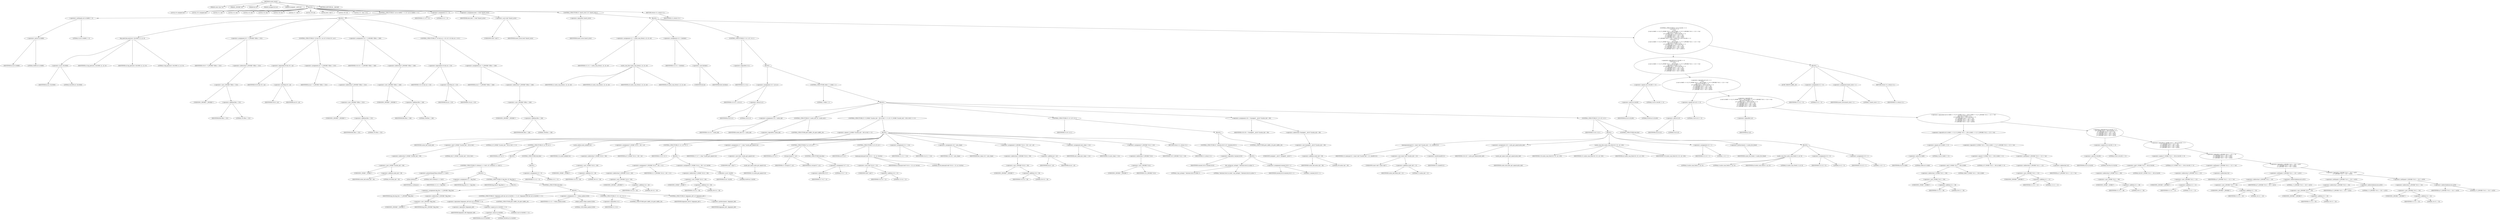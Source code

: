 digraph cache_insert {  
"1000113" [label = "(METHOD,cache_insert)" ]
"1000114" [label = "(PARAM,const char *a1)" ]
"1000115" [label = "(PARAM,_DWORD *a2)" ]
"1000116" [label = "(PARAM,int a3)" ]
"1000117" [label = "(PARAM,unsigned int a4)" ]
"1000118" [label = "(PARAM,unsigned __int16 a5)" ]
"1000119" [label = "(BLOCK,,)" ]
"1000120" [label = "(LOCAL,v9: unsigned int)" ]
"1000121" [label = "(LOCAL,v10: unsigned int)" ]
"1000122" [label = "(LOCAL,v11: int)" ]
"1000123" [label = "(LOCAL,v12: int)" ]
"1000124" [label = "(LOCAL,v13: int)" ]
"1000125" [label = "(LOCAL,v14: int)" ]
"1000126" [label = "(LOCAL,v16: int)" ]
"1000127" [label = "(LOCAL,v17: char *)" ]
"1000128" [label = "(LOCAL,v18: int)" ]
"1000129" [label = "(LOCAL,dest: void *)" ]
"1000130" [label = "(LOCAL,v20: int)" ]
"1000131" [label = "(LOCAL,v21: char [ 16 ])" ]
"1000132" [label = "(CONTROL_STRUCTURE,if ( (a5 & 0x980) != 0 ),if ( (a5 & 0x980) != 0 ))" ]
"1000133" [label = "(<operator>.notEquals,(a5 & 0x980) != 0)" ]
"1000134" [label = "(<operator>.and,a5 & 0x980)" ]
"1000135" [label = "(IDENTIFIER,a5,a5 & 0x980)" ]
"1000136" [label = "(LITERAL,0x980,a5 & 0x980)" ]
"1000137" [label = "(LITERAL,0,(a5 & 0x980) != 0)" ]
"1000138" [label = "(BLOCK,,)" ]
"1000139" [label = "(log_query,log_query(a5 | 0x10000, a1, a2, 0))" ]
"1000140" [label = "(<operator>.or,a5 | 0x10000)" ]
"1000141" [label = "(IDENTIFIER,a5,a5 | 0x10000)" ]
"1000142" [label = "(LITERAL,0x10000,a5 | 0x10000)" ]
"1000143" [label = "(IDENTIFIER,a1,log_query(a5 | 0x10000, a1, a2, 0))" ]
"1000144" [label = "(IDENTIFIER,a2,log_query(a5 | 0x10000, a1, a2, 0))" ]
"1000145" [label = "(LITERAL,0,log_query(a5 | 0x10000, a1, a2, 0))" ]
"1000146" [label = "(<operator>.assignment,v9 = *(_DWORD *)(fbss + 252))" ]
"1000147" [label = "(IDENTIFIER,v9,v9 = *(_DWORD *)(fbss + 252))" ]
"1000148" [label = "(<operator>.indirection,*(_DWORD *)(fbss + 252))" ]
"1000149" [label = "(<operator>.cast,(_DWORD *)(fbss + 252))" ]
"1000150" [label = "(UNKNOWN,_DWORD *,_DWORD *)" ]
"1000151" [label = "(<operator>.addition,fbss + 252)" ]
"1000152" [label = "(IDENTIFIER,fbss,fbss + 252)" ]
"1000153" [label = "(LITERAL,252,fbss + 252)" ]
"1000154" [label = "(CONTROL_STRUCTURE,if ( v9 && v9 < a4 ),if ( v9 && v9 < a4 ))" ]
"1000155" [label = "(<operator>.logicalAnd,v9 && v9 < a4)" ]
"1000156" [label = "(IDENTIFIER,v9,v9 && v9 < a4)" ]
"1000157" [label = "(<operator>.lessThan,v9 < a4)" ]
"1000158" [label = "(IDENTIFIER,v9,v9 < a4)" ]
"1000159" [label = "(IDENTIFIER,a4,v9 < a4)" ]
"1000160" [label = "(<operator>.assignment,a4 = *(_DWORD *)(fbss + 252))" ]
"1000161" [label = "(IDENTIFIER,a4,a4 = *(_DWORD *)(fbss + 252))" ]
"1000162" [label = "(<operator>.indirection,*(_DWORD *)(fbss + 252))" ]
"1000163" [label = "(<operator>.cast,(_DWORD *)(fbss + 252))" ]
"1000164" [label = "(UNKNOWN,_DWORD *,_DWORD *)" ]
"1000165" [label = "(<operator>.addition,fbss + 252)" ]
"1000166" [label = "(IDENTIFIER,fbss,fbss + 252)" ]
"1000167" [label = "(LITERAL,252,fbss + 252)" ]
"1000168" [label = "(<operator>.assignment,v10 = *(_DWORD *)(fbss + 248))" ]
"1000169" [label = "(IDENTIFIER,v10,v10 = *(_DWORD *)(fbss + 248))" ]
"1000170" [label = "(<operator>.indirection,*(_DWORD *)(fbss + 248))" ]
"1000171" [label = "(<operator>.cast,(_DWORD *)(fbss + 248))" ]
"1000172" [label = "(UNKNOWN,_DWORD *,_DWORD *)" ]
"1000173" [label = "(<operator>.addition,fbss + 248)" ]
"1000174" [label = "(IDENTIFIER,fbss,fbss + 248)" ]
"1000175" [label = "(LITERAL,248,fbss + 248)" ]
"1000176" [label = "(CONTROL_STRUCTURE,if ( v10 && a4 < v10 ),if ( v10 && a4 < v10 ))" ]
"1000177" [label = "(<operator>.logicalAnd,v10 && a4 < v10)" ]
"1000178" [label = "(IDENTIFIER,v10,v10 && a4 < v10)" ]
"1000179" [label = "(<operator>.lessThan,a4 < v10)" ]
"1000180" [label = "(IDENTIFIER,a4,a4 < v10)" ]
"1000181" [label = "(IDENTIFIER,v10,a4 < v10)" ]
"1000182" [label = "(<operator>.assignment,a4 = *(_DWORD *)(fbss + 248))" ]
"1000183" [label = "(IDENTIFIER,a4,a4 = *(_DWORD *)(fbss + 248))" ]
"1000184" [label = "(<operator>.indirection,*(_DWORD *)(fbss + 248))" ]
"1000185" [label = "(<operator>.cast,(_DWORD *)(fbss + 248))" ]
"1000186" [label = "(UNKNOWN,_DWORD *,_DWORD *)" ]
"1000187" [label = "(<operator>.addition,fbss + 248)" ]
"1000188" [label = "(IDENTIFIER,fbss,fbss + 248)" ]
"1000189" [label = "(LITERAL,248,fbss + 248)" ]
"1000190" [label = "(<operator>.assignment,v11 = 0)" ]
"1000191" [label = "(IDENTIFIER,v11,v11 = 0)" ]
"1000192" [label = "(LITERAL,0,v11 = 0)" ]
"1000193" [label = "(<operator>.assignment,dest = (void *)insert_error)" ]
"1000194" [label = "(IDENTIFIER,dest,dest = (void *)insert_error)" ]
"1000195" [label = "(<operator>.cast,(void *)insert_error)" ]
"1000196" [label = "(UNKNOWN,void *,void *)" ]
"1000197" [label = "(IDENTIFIER,insert_error,(void *)insert_error)" ]
"1000198" [label = "(CONTROL_STRUCTURE,if ( !insert_error ),if ( !insert_error ))" ]
"1000199" [label = "(<operator>.logicalNot,!insert_error)" ]
"1000200" [label = "(IDENTIFIER,insert_error,!insert_error)" ]
"1000201" [label = "(BLOCK,,)" ]
"1000202" [label = "(<operator>.assignment,v11 = cache_scan_free(a1, a2, a3, a5))" ]
"1000203" [label = "(IDENTIFIER,v11,v11 = cache_scan_free(a1, a2, a3, a5))" ]
"1000204" [label = "(cache_scan_free,cache_scan_free(a1, a2, a3, a5))" ]
"1000205" [label = "(IDENTIFIER,a1,cache_scan_free(a1, a2, a3, a5))" ]
"1000206" [label = "(IDENTIFIER,a2,cache_scan_free(a1, a2, a3, a5))" ]
"1000207" [label = "(IDENTIFIER,a3,cache_scan_free(a1, a2, a3, a5))" ]
"1000208" [label = "(IDENTIFIER,a5,cache_scan_free(a1, a2, a3, a5))" ]
"1000209" [label = "(<operator>.assignment,v12 = (int)dest)" ]
"1000210" [label = "(IDENTIFIER,v12,v12 = (int)dest)" ]
"1000211" [label = "(<operator>.cast,(int)dest)" ]
"1000212" [label = "(UNKNOWN,int,int)" ]
"1000213" [label = "(IDENTIFIER,dest,(int)dest)" ]
"1000214" [label = "(CONTROL_STRUCTURE,if ( !v11 ),if ( !v11 ))" ]
"1000215" [label = "(<operator>.logicalNot,!v11)" ]
"1000216" [label = "(IDENTIFIER,v11,!v11)" ]
"1000217" [label = "(BLOCK,,)" ]
"1000218" [label = "(<operator>.assignment,v13 = a5 & 4)" ]
"1000219" [label = "(IDENTIFIER,v13,v13 = a5 & 4)" ]
"1000220" [label = "(<operator>.and,a5 & 4)" ]
"1000221" [label = "(IDENTIFIER,a5,a5 & 4)" ]
"1000222" [label = "(LITERAL,4,a5 & 4)" ]
"1000223" [label = "(CONTROL_STRUCTURE,while ( 1 ),while ( 1 ))" ]
"1000224" [label = "(LITERAL,1,while ( 1 ))" ]
"1000225" [label = "(BLOCK,,)" ]
"1000226" [label = "(<operator>.assignment,v14 = cache_tail)" ]
"1000227" [label = "(IDENTIFIER,v14,v14 = cache_tail)" ]
"1000228" [label = "(IDENTIFIER,cache_tail,v14 = cache_tail)" ]
"1000229" [label = "(CONTROL_STRUCTURE,if ( !cache_tail ),if ( !cache_tail ))" ]
"1000230" [label = "(<operator>.logicalNot,!cache_tail)" ]
"1000231" [label = "(IDENTIFIER,cache_tail,!cache_tail)" ]
"1000232" [label = "(CONTROL_STRUCTURE,goto LABEL_28;,goto LABEL_28;)" ]
"1000233" [label = "(CONTROL_STRUCTURE,if ( (*(_WORD *)(cache_tail + 36) & 0xC) == 0 ),if ( (*(_WORD *)(cache_tail + 36) & 0xC) == 0 ))" ]
"1000234" [label = "(<operator>.equals,(*(_WORD *)(cache_tail + 36) & 0xC) == 0)" ]
"1000235" [label = "(<operator>.and,*(_WORD *)(cache_tail + 36) & 0xC)" ]
"1000236" [label = "(<operator>.indirection,*(_WORD *)(cache_tail + 36))" ]
"1000237" [label = "(<operator>.cast,(_WORD *)(cache_tail + 36))" ]
"1000238" [label = "(UNKNOWN,_WORD *,_WORD *)" ]
"1000239" [label = "(<operator>.addition,cache_tail + 36)" ]
"1000240" [label = "(IDENTIFIER,cache_tail,cache_tail + 36)" ]
"1000241" [label = "(LITERAL,36,cache_tail + 36)" ]
"1000242" [label = "(LITERAL,0xC,*(_WORD *)(cache_tail + 36) & 0xC)" ]
"1000243" [label = "(LITERAL,0,(*(_WORD *)(cache_tail + 36) & 0xC) == 0)" ]
"1000244" [label = "(BLOCK,,)" ]
"1000245" [label = "(CONTROL_STRUCTURE,if ( a1 ),if ( a1 ))" ]
"1000246" [label = "(IDENTIFIER,a1,if ( a1 ))" ]
"1000247" [label = "(BLOCK,,)" ]
"1000248" [label = "(CONTROL_STRUCTURE,if ( strlen(a1) >= 0x32 ),if ( strlen(a1) >= 0x32 ))" ]
"1000249" [label = "(<operator>.greaterEqualsThan,strlen(a1) >= 0x32)" ]
"1000250" [label = "(strlen,strlen(a1))" ]
"1000251" [label = "(IDENTIFIER,a1,strlen(a1))" ]
"1000252" [label = "(LITERAL,0x32,strlen(a1) >= 0x32)" ]
"1000253" [label = "(BLOCK,,)" ]
"1000254" [label = "(<operator>.assignment,v11 = big_free)" ]
"1000255" [label = "(IDENTIFIER,v11,v11 = big_free)" ]
"1000256" [label = "(IDENTIFIER,big_free,v11 = big_free)" ]
"1000257" [label = "(CONTROL_STRUCTURE,if ( big_free ),if ( big_free ))" ]
"1000258" [label = "(IDENTIFIER,big_free,if ( big_free ))" ]
"1000259" [label = "(BLOCK,,)" ]
"1000260" [label = "(<operator>.assignment,big_free = *(_DWORD *)big_free)" ]
"1000261" [label = "(IDENTIFIER,big_free,big_free = *(_DWORD *)big_free)" ]
"1000262" [label = "(<operator>.indirection,*(_DWORD *)big_free)" ]
"1000263" [label = "(<operator>.cast,(_DWORD *)big_free)" ]
"1000264" [label = "(UNKNOWN,_DWORD *,_DWORD *)" ]
"1000265" [label = "(IDENTIFIER,big_free,(_DWORD *)big_free)" ]
"1000266" [label = "(CONTROL_STRUCTURE,else,else)" ]
"1000267" [label = "(BLOCK,,)" ]
"1000268" [label = "(CONTROL_STRUCTURE,if ( !bignames_left && (a5 & 0x5000) == 0 ),if ( !bignames_left && (a5 & 0x5000) == 0 ))" ]
"1000269" [label = "(<operator>.logicalAnd,!bignames_left && (a5 & 0x5000) == 0)" ]
"1000270" [label = "(<operator>.logicalNot,!bignames_left)" ]
"1000271" [label = "(IDENTIFIER,bignames_left,!bignames_left)" ]
"1000272" [label = "(<operator>.equals,(a5 & 0x5000) == 0)" ]
"1000273" [label = "(<operator>.and,a5 & 0x5000)" ]
"1000274" [label = "(IDENTIFIER,a5,a5 & 0x5000)" ]
"1000275" [label = "(LITERAL,0x5000,a5 & 0x5000)" ]
"1000276" [label = "(LITERAL,0,(a5 & 0x5000) == 0)" ]
"1000277" [label = "(CONTROL_STRUCTURE,goto LABEL_28;,goto LABEL_28;)" ]
"1000278" [label = "(<operator>.assignment,v11 = whine_malloc(1028))" ]
"1000279" [label = "(IDENTIFIER,v11,v11 = whine_malloc(1028))" ]
"1000280" [label = "(whine_malloc,whine_malloc(1028))" ]
"1000281" [label = "(LITERAL,1028,whine_malloc(1028))" ]
"1000282" [label = "(CONTROL_STRUCTURE,if ( !v11 ),if ( !v11 ))" ]
"1000283" [label = "(<operator>.logicalNot,!v11)" ]
"1000284" [label = "(IDENTIFIER,v11,!v11)" ]
"1000285" [label = "(CONTROL_STRUCTURE,goto LABEL_28;,goto LABEL_28;)" ]
"1000286" [label = "(CONTROL_STRUCTURE,if ( bignames_left ),if ( bignames_left ))" ]
"1000287" [label = "(IDENTIFIER,bignames_left,if ( bignames_left ))" ]
"1000288" [label = "(<operator>.preDecrement,--bignames_left)" ]
"1000289" [label = "(IDENTIFIER,bignames_left,--bignames_left)" ]
"1000290" [label = "(CONTROL_STRUCTURE,else,else)" ]
"1000291" [label = "(BLOCK,,)" ]
"1000292" [label = "(<operator>.assignment,v11 = 0)" ]
"1000293" [label = "(IDENTIFIER,v11,v11 = 0)" ]
"1000294" [label = "(LITERAL,0,v11 = 0)" ]
"1000295" [label = "(cache_unlink,cache_unlink(v14))" ]
"1000296" [label = "(IDENTIFIER,v14,cache_unlink(v14))" ]
"1000297" [label = "(<operator>.assignment,*(_WORD *)(v14 + 36) = a5)" ]
"1000298" [label = "(<operator>.indirection,*(_WORD *)(v14 + 36))" ]
"1000299" [label = "(<operator>.cast,(_WORD *)(v14 + 36))" ]
"1000300" [label = "(UNKNOWN,_WORD *,_WORD *)" ]
"1000301" [label = "(<operator>.addition,v14 + 36)" ]
"1000302" [label = "(IDENTIFIER,v14,v14 + 36)" ]
"1000303" [label = "(LITERAL,36,v14 + 36)" ]
"1000304" [label = "(IDENTIFIER,a5,*(_WORD *)(v14 + 36) = a5)" ]
"1000305" [label = "(CONTROL_STRUCTURE,if ( v11 ),if ( v11 ))" ]
"1000306" [label = "(IDENTIFIER,v11,if ( v11 ))" ]
"1000307" [label = "(BLOCK,,)" ]
"1000308" [label = "(<operator>.assignment,*(_DWORD *)(v14 + 40) = v11)" ]
"1000309" [label = "(<operator>.indirection,*(_DWORD *)(v14 + 40))" ]
"1000310" [label = "(<operator>.cast,(_DWORD *)(v14 + 40))" ]
"1000311" [label = "(UNKNOWN,_DWORD *,_DWORD *)" ]
"1000312" [label = "(<operator>.addition,v14 + 40)" ]
"1000313" [label = "(IDENTIFIER,v14,v14 + 40)" ]
"1000314" [label = "(LITERAL,40,v14 + 40)" ]
"1000315" [label = "(IDENTIFIER,v11,*(_DWORD *)(v14 + 40) = v11)" ]
"1000316" [label = "(<operator>.assignment,*(_WORD *)(v14 + 36) = a5 | 0x200)" ]
"1000317" [label = "(<operator>.indirection,*(_WORD *)(v14 + 36))" ]
"1000318" [label = "(<operator>.cast,(_WORD *)(v14 + 36))" ]
"1000319" [label = "(UNKNOWN,_WORD *,_WORD *)" ]
"1000320" [label = "(<operator>.addition,v14 + 36)" ]
"1000321" [label = "(IDENTIFIER,v14,v14 + 36)" ]
"1000322" [label = "(LITERAL,36,v14 + 36)" ]
"1000323" [label = "(<operator>.or,a5 | 0x200)" ]
"1000324" [label = "(IDENTIFIER,a5,a5 | 0x200)" ]
"1000325" [label = "(LITERAL,0x200,a5 | 0x200)" ]
"1000326" [label = "(<operator>.assignment,v17 = (char *)cache_get_name(v14))" ]
"1000327" [label = "(IDENTIFIER,v17,v17 = (char *)cache_get_name(v14))" ]
"1000328" [label = "(<operator>.cast,(char *)cache_get_name(v14))" ]
"1000329" [label = "(UNKNOWN,char *,char *)" ]
"1000330" [label = "(cache_get_name,cache_get_name(v14))" ]
"1000331" [label = "(IDENTIFIER,v14,cache_get_name(v14))" ]
"1000332" [label = "(CONTROL_STRUCTURE,if ( a1 ),if ( a1 ))" ]
"1000333" [label = "(IDENTIFIER,a1,if ( a1 ))" ]
"1000334" [label = "(strcpy,strcpy(v17, a1))" ]
"1000335" [label = "(IDENTIFIER,v17,strcpy(v17, a1))" ]
"1000336" [label = "(IDENTIFIER,a1,strcpy(v17, a1))" ]
"1000337" [label = "(CONTROL_STRUCTURE,else,else)" ]
"1000338" [label = "(<operator>.assignment,*v17 = 0)" ]
"1000339" [label = "(<operator>.indirection,*v17)" ]
"1000340" [label = "(IDENTIFIER,v17,*v17 = 0)" ]
"1000341" [label = "(LITERAL,0,*v17 = 0)" ]
"1000342" [label = "(CONTROL_STRUCTURE,if ( a2 ),if ( a2 ))" ]
"1000343" [label = "(IDENTIFIER,a2,if ( a2 ))" ]
"1000344" [label = "(memcpy,memcpy((void *)(v14 + 12), a2, 0x10u))" ]
"1000345" [label = "(<operator>.cast,(void *)(v14 + 12))" ]
"1000346" [label = "(UNKNOWN,void *,void *)" ]
"1000347" [label = "(<operator>.addition,v14 + 12)" ]
"1000348" [label = "(IDENTIFIER,v14,v14 + 12)" ]
"1000349" [label = "(LITERAL,12,v14 + 12)" ]
"1000350" [label = "(IDENTIFIER,a2,memcpy((void *)(v14 + 12), a2, 0x10u))" ]
"1000351" [label = "(LITERAL,0x10u,memcpy((void *)(v14 + 12), a2, 0x10u))" ]
"1000352" [label = "(<operator>.assignment,v11 = v14)" ]
"1000353" [label = "(IDENTIFIER,v11,v11 = v14)" ]
"1000354" [label = "(IDENTIFIER,v14,v11 = v14)" ]
"1000355" [label = "(<operator>.assignment,v18 = new_chain)" ]
"1000356" [label = "(IDENTIFIER,v18,v18 = new_chain)" ]
"1000357" [label = "(IDENTIFIER,new_chain,v18 = new_chain)" ]
"1000358" [label = "(<operator>.assignment,*(_DWORD *)(v14 + 28) = a4 + a3)" ]
"1000359" [label = "(<operator>.indirection,*(_DWORD *)(v14 + 28))" ]
"1000360" [label = "(<operator>.cast,(_DWORD *)(v14 + 28))" ]
"1000361" [label = "(UNKNOWN,_DWORD *,_DWORD *)" ]
"1000362" [label = "(<operator>.addition,v14 + 28)" ]
"1000363" [label = "(IDENTIFIER,v14,v14 + 28)" ]
"1000364" [label = "(LITERAL,28,v14 + 28)" ]
"1000365" [label = "(<operator>.addition,a4 + a3)" ]
"1000366" [label = "(IDENTIFIER,a4,a4 + a3)" ]
"1000367" [label = "(IDENTIFIER,a3,a4 + a3)" ]
"1000368" [label = "(<operator>.assignment,new_chain = v14)" ]
"1000369" [label = "(IDENTIFIER,new_chain,new_chain = v14)" ]
"1000370" [label = "(IDENTIFIER,v14,new_chain = v14)" ]
"1000371" [label = "(<operator>.assignment,*(_DWORD *)v14 = v18)" ]
"1000372" [label = "(<operator>.indirection,*(_DWORD *)v14)" ]
"1000373" [label = "(<operator>.cast,(_DWORD *)v14)" ]
"1000374" [label = "(UNKNOWN,_DWORD *,_DWORD *)" ]
"1000375" [label = "(IDENTIFIER,v14,(_DWORD *)v14)" ]
"1000376" [label = "(IDENTIFIER,v18,*(_DWORD *)v14 = v18)" ]
"1000377" [label = "(RETURN,return v11;,return v11;)" ]
"1000378" [label = "(IDENTIFIER,v11,return v11;)" ]
"1000379" [label = "(CONTROL_STRUCTURE,if ( v12 ),if ( v12 ))" ]
"1000380" [label = "(IDENTIFIER,v12,if ( v12 ))" ]
"1000381" [label = "(BLOCK,,)" ]
"1000382" [label = "(CONTROL_STRUCTURE,if ( !warned_8153 ),if ( !warned_8153 ))" ]
"1000383" [label = "(<operator>.logicalNot,!warned_8153)" ]
"1000384" [label = "(IDENTIFIER,warned_8153,!warned_8153)" ]
"1000385" [label = "(BLOCK,,)" ]
"1000386" [label = "(my_syslog,my_syslog(3, \"Internal error in cache.\"))" ]
"1000387" [label = "(LITERAL,3,my_syslog(3, \"Internal error in cache.\"))" ]
"1000388" [label = "(LITERAL,\"Internal error in cache.\",my_syslog(3, \"Internal error in cache.\"))" ]
"1000389" [label = "(<operator>.assignment,warned_8153 = 1)" ]
"1000390" [label = "(IDENTIFIER,warned_8153,warned_8153 = 1)" ]
"1000391" [label = "(LITERAL,1,warned_8153 = 1)" ]
"1000392" [label = "(CONTROL_STRUCTURE,goto LABEL_28;,goto LABEL_28;)" ]
"1000393" [label = "(<operator>.assignment,v20 = *(unsigned __int16 *)(cache_tail + 36))" ]
"1000394" [label = "(IDENTIFIER,v20,v20 = *(unsigned __int16 *)(cache_tail + 36))" ]
"1000395" [label = "(<operator>.indirection,*(unsigned __int16 *)(cache_tail + 36))" ]
"1000396" [label = "(<operator>.cast,(unsigned __int16 *)(cache_tail + 36))" ]
"1000397" [label = "(UNKNOWN,unsigned __int16 *,unsigned __int16 *)" ]
"1000398" [label = "(<operator>.addition,cache_tail + 36)" ]
"1000399" [label = "(IDENTIFIER,cache_tail,cache_tail + 36)" ]
"1000400" [label = "(LITERAL,36,cache_tail + 36)" ]
"1000401" [label = "(CONTROL_STRUCTURE,if ( v13 ),if ( v13 ))" ]
"1000402" [label = "(IDENTIFIER,v13,if ( v13 ))" ]
"1000403" [label = "(BLOCK,,)" ]
"1000404" [label = "(memcpy,memcpy(v21, (const void *)(cache_tail + 12), sizeof(v21)))" ]
"1000405" [label = "(IDENTIFIER,v21,memcpy(v21, (const void *)(cache_tail + 12), sizeof(v21)))" ]
"1000406" [label = "(<operator>.cast,(const void *)(cache_tail + 12))" ]
"1000407" [label = "(UNKNOWN,const void *,const void *)" ]
"1000408" [label = "(<operator>.addition,cache_tail + 12)" ]
"1000409" [label = "(IDENTIFIER,cache_tail,cache_tail + 12)" ]
"1000410" [label = "(LITERAL,12,cache_tail + 12)" ]
"1000411" [label = "(<operator>.sizeOf,sizeof(v21))" ]
"1000412" [label = "(IDENTIFIER,v21,sizeof(v21))" ]
"1000413" [label = "(<operator>.assignment,v16 = cache_get_name(cache_tail))" ]
"1000414" [label = "(IDENTIFIER,v16,v16 = cache_get_name(cache_tail))" ]
"1000415" [label = "(cache_get_name,cache_get_name(cache_tail))" ]
"1000416" [label = "(IDENTIFIER,cache_tail,cache_get_name(cache_tail))" ]
"1000417" [label = "(cache_scan_free,cache_scan_free(v16, v21, a3, v20))" ]
"1000418" [label = "(IDENTIFIER,v16,cache_scan_free(v16, v21, a3, v20))" ]
"1000419" [label = "(IDENTIFIER,v21,cache_scan_free(v16, v21, a3, v20))" ]
"1000420" [label = "(IDENTIFIER,a3,cache_scan_free(v16, v21, a3, v20))" ]
"1000421" [label = "(IDENTIFIER,v20,cache_scan_free(v16, v21, a3, v20))" ]
"1000422" [label = "(<operator>.assignment,v12 = 1)" ]
"1000423" [label = "(IDENTIFIER,v12,v12 = 1)" ]
"1000424" [label = "(LITERAL,1,v12 = 1)" ]
"1000425" [label = "(<operator>.preIncrement,++cache_live_freed)" ]
"1000426" [label = "(IDENTIFIER,cache_live_freed,++cache_live_freed)" ]
"1000427" [label = "(CONTROL_STRUCTURE,else,else)" ]
"1000428" [label = "(BLOCK,,)" ]
"1000429" [label = "(cache_scan_free,cache_scan_free(0, 0, a3, 0))" ]
"1000430" [label = "(LITERAL,0,cache_scan_free(0, 0, a3, 0))" ]
"1000431" [label = "(LITERAL,0,cache_scan_free(0, 0, a3, 0))" ]
"1000432" [label = "(IDENTIFIER,a3,cache_scan_free(0, 0, a3, 0))" ]
"1000433" [label = "(LITERAL,0,cache_scan_free(0, 0, a3, 0))" ]
"1000434" [label = "(<operator>.assignment,v12 = 0)" ]
"1000435" [label = "(IDENTIFIER,v12,v12 = 0)" ]
"1000436" [label = "(LITERAL,0,v12 = 0)" ]
"1000437" [label = "(<operator>.assignment,v13 = 1)" ]
"1000438" [label = "(IDENTIFIER,v13,v13 = 1)" ]
"1000439" [label = "(LITERAL,1,v13 = 1)" ]
"1000440" [label = "(CONTROL_STRUCTURE,if ( (a5 & 0x180) == 0\n      || (a5 & 8) == 0\n      || !a2\n      || ((a5 & 0x80) == 0 || (*(_WORD *)(v11 + 36) & 0x80) == 0 || *(_DWORD *)(v11 + 12) != *a2)\n      && ((a5 & 0x100) == 0\n       || (*(_WORD *)(v11 + 36) & 0x100) == 0\n       || *(_DWORD *)(v11 + 12) != *a2\n       || *(_DWORD *)(v11 + 16) != a2[1]\n       || *(_DWORD *)(v11 + 20) != a2[2]\n       || *(_DWORD *)(v11 + 24) != a2[3]) ),if ( (a5 & 0x180) == 0\n      || (a5 & 8) == 0\n      || !a2\n      || ((a5 & 0x80) == 0 || (*(_WORD *)(v11 + 36) & 0x80) == 0 || *(_DWORD *)(v11 + 12) != *a2)\n      && ((a5 & 0x100) == 0\n       || (*(_WORD *)(v11 + 36) & 0x100) == 0\n       || *(_DWORD *)(v11 + 12) != *a2\n       || *(_DWORD *)(v11 + 16) != a2[1]\n       || *(_DWORD *)(v11 + 20) != a2[2]\n       || *(_DWORD *)(v11 + 24) != a2[3]) ))" ]
"1000441" [label = "(<operator>.logicalOr,(a5 & 0x180) == 0\n      || (a5 & 8) == 0\n      || !a2\n      || ((a5 & 0x80) == 0 || (*(_WORD *)(v11 + 36) & 0x80) == 0 || *(_DWORD *)(v11 + 12) != *a2)\n      && ((a5 & 0x100) == 0\n       || (*(_WORD *)(v11 + 36) & 0x100) == 0\n       || *(_DWORD *)(v11 + 12) != *a2\n       || *(_DWORD *)(v11 + 16) != a2[1]\n       || *(_DWORD *)(v11 + 20) != a2[2]\n       || *(_DWORD *)(v11 + 24) != a2[3]))" ]
"1000442" [label = "(<operator>.equals,(a5 & 0x180) == 0)" ]
"1000443" [label = "(<operator>.and,a5 & 0x180)" ]
"1000444" [label = "(IDENTIFIER,a5,a5 & 0x180)" ]
"1000445" [label = "(LITERAL,0x180,a5 & 0x180)" ]
"1000446" [label = "(LITERAL,0,(a5 & 0x180) == 0)" ]
"1000447" [label = "(<operator>.logicalOr,(a5 & 8) == 0\n      || !a2\n      || ((a5 & 0x80) == 0 || (*(_WORD *)(v11 + 36) & 0x80) == 0 || *(_DWORD *)(v11 + 12) != *a2)\n      && ((a5 & 0x100) == 0\n       || (*(_WORD *)(v11 + 36) & 0x100) == 0\n       || *(_DWORD *)(v11 + 12) != *a2\n       || *(_DWORD *)(v11 + 16) != a2[1]\n       || *(_DWORD *)(v11 + 20) != a2[2]\n       || *(_DWORD *)(v11 + 24) != a2[3]))" ]
"1000448" [label = "(<operator>.equals,(a5 & 8) == 0)" ]
"1000449" [label = "(<operator>.and,a5 & 8)" ]
"1000450" [label = "(IDENTIFIER,a5,a5 & 8)" ]
"1000451" [label = "(LITERAL,8,a5 & 8)" ]
"1000452" [label = "(LITERAL,0,(a5 & 8) == 0)" ]
"1000453" [label = "(<operator>.logicalOr,!a2\n      || ((a5 & 0x80) == 0 || (*(_WORD *)(v11 + 36) & 0x80) == 0 || *(_DWORD *)(v11 + 12) != *a2)\n      && ((a5 & 0x100) == 0\n       || (*(_WORD *)(v11 + 36) & 0x100) == 0\n       || *(_DWORD *)(v11 + 12) != *a2\n       || *(_DWORD *)(v11 + 16) != a2[1]\n       || *(_DWORD *)(v11 + 20) != a2[2]\n       || *(_DWORD *)(v11 + 24) != a2[3]))" ]
"1000454" [label = "(<operator>.logicalNot,!a2)" ]
"1000455" [label = "(IDENTIFIER,a2,!a2)" ]
"1000456" [label = "(<operator>.logicalAnd,((a5 & 0x80) == 0 || (*(_WORD *)(v11 + 36) & 0x80) == 0 || *(_DWORD *)(v11 + 12) != *a2)\n      && ((a5 & 0x100) == 0\n       || (*(_WORD *)(v11 + 36) & 0x100) == 0\n       || *(_DWORD *)(v11 + 12) != *a2\n       || *(_DWORD *)(v11 + 16) != a2[1]\n       || *(_DWORD *)(v11 + 20) != a2[2]\n       || *(_DWORD *)(v11 + 24) != a2[3]))" ]
"1000457" [label = "(<operator>.logicalOr,(a5 & 0x80) == 0 || (*(_WORD *)(v11 + 36) & 0x80) == 0 || *(_DWORD *)(v11 + 12) != *a2)" ]
"1000458" [label = "(<operator>.equals,(a5 & 0x80) == 0)" ]
"1000459" [label = "(<operator>.and,a5 & 0x80)" ]
"1000460" [label = "(IDENTIFIER,a5,a5 & 0x80)" ]
"1000461" [label = "(LITERAL,0x80,a5 & 0x80)" ]
"1000462" [label = "(LITERAL,0,(a5 & 0x80) == 0)" ]
"1000463" [label = "(<operator>.logicalOr,(*(_WORD *)(v11 + 36) & 0x80) == 0 || *(_DWORD *)(v11 + 12) != *a2)" ]
"1000464" [label = "(<operator>.equals,(*(_WORD *)(v11 + 36) & 0x80) == 0)" ]
"1000465" [label = "(<operator>.and,*(_WORD *)(v11 + 36) & 0x80)" ]
"1000466" [label = "(<operator>.indirection,*(_WORD *)(v11 + 36))" ]
"1000467" [label = "(<operator>.cast,(_WORD *)(v11 + 36))" ]
"1000468" [label = "(UNKNOWN,_WORD *,_WORD *)" ]
"1000469" [label = "(<operator>.addition,v11 + 36)" ]
"1000470" [label = "(IDENTIFIER,v11,v11 + 36)" ]
"1000471" [label = "(LITERAL,36,v11 + 36)" ]
"1000472" [label = "(LITERAL,0x80,*(_WORD *)(v11 + 36) & 0x80)" ]
"1000473" [label = "(LITERAL,0,(*(_WORD *)(v11 + 36) & 0x80) == 0)" ]
"1000474" [label = "(<operator>.notEquals,*(_DWORD *)(v11 + 12) != *a2)" ]
"1000475" [label = "(<operator>.indirection,*(_DWORD *)(v11 + 12))" ]
"1000476" [label = "(<operator>.cast,(_DWORD *)(v11 + 12))" ]
"1000477" [label = "(UNKNOWN,_DWORD *,_DWORD *)" ]
"1000478" [label = "(<operator>.addition,v11 + 12)" ]
"1000479" [label = "(IDENTIFIER,v11,v11 + 12)" ]
"1000480" [label = "(LITERAL,12,v11 + 12)" ]
"1000481" [label = "(<operator>.indirection,*a2)" ]
"1000482" [label = "(IDENTIFIER,a2,*(_DWORD *)(v11 + 12) != *a2)" ]
"1000483" [label = "(<operator>.logicalOr,(a5 & 0x100) == 0\n       || (*(_WORD *)(v11 + 36) & 0x100) == 0\n       || *(_DWORD *)(v11 + 12) != *a2\n       || *(_DWORD *)(v11 + 16) != a2[1]\n       || *(_DWORD *)(v11 + 20) != a2[2]\n       || *(_DWORD *)(v11 + 24) != a2[3])" ]
"1000484" [label = "(<operator>.equals,(a5 & 0x100) == 0)" ]
"1000485" [label = "(<operator>.and,a5 & 0x100)" ]
"1000486" [label = "(IDENTIFIER,a5,a5 & 0x100)" ]
"1000487" [label = "(LITERAL,0x100,a5 & 0x100)" ]
"1000488" [label = "(LITERAL,0,(a5 & 0x100) == 0)" ]
"1000489" [label = "(<operator>.logicalOr,(*(_WORD *)(v11 + 36) & 0x100) == 0\n       || *(_DWORD *)(v11 + 12) != *a2\n       || *(_DWORD *)(v11 + 16) != a2[1]\n       || *(_DWORD *)(v11 + 20) != a2[2]\n       || *(_DWORD *)(v11 + 24) != a2[3])" ]
"1000490" [label = "(<operator>.equals,(*(_WORD *)(v11 + 36) & 0x100) == 0)" ]
"1000491" [label = "(<operator>.and,*(_WORD *)(v11 + 36) & 0x100)" ]
"1000492" [label = "(<operator>.indirection,*(_WORD *)(v11 + 36))" ]
"1000493" [label = "(<operator>.cast,(_WORD *)(v11 + 36))" ]
"1000494" [label = "(UNKNOWN,_WORD *,_WORD *)" ]
"1000495" [label = "(<operator>.addition,v11 + 36)" ]
"1000496" [label = "(IDENTIFIER,v11,v11 + 36)" ]
"1000497" [label = "(LITERAL,36,v11 + 36)" ]
"1000498" [label = "(LITERAL,0x100,*(_WORD *)(v11 + 36) & 0x100)" ]
"1000499" [label = "(LITERAL,0,(*(_WORD *)(v11 + 36) & 0x100) == 0)" ]
"1000500" [label = "(<operator>.logicalOr,*(_DWORD *)(v11 + 12) != *a2\n       || *(_DWORD *)(v11 + 16) != a2[1]\n       || *(_DWORD *)(v11 + 20) != a2[2]\n       || *(_DWORD *)(v11 + 24) != a2[3])" ]
"1000501" [label = "(<operator>.notEquals,*(_DWORD *)(v11 + 12) != *a2)" ]
"1000502" [label = "(<operator>.indirection,*(_DWORD *)(v11 + 12))" ]
"1000503" [label = "(<operator>.cast,(_DWORD *)(v11 + 12))" ]
"1000504" [label = "(UNKNOWN,_DWORD *,_DWORD *)" ]
"1000505" [label = "(<operator>.addition,v11 + 12)" ]
"1000506" [label = "(IDENTIFIER,v11,v11 + 12)" ]
"1000507" [label = "(LITERAL,12,v11 + 12)" ]
"1000508" [label = "(<operator>.indirection,*a2)" ]
"1000509" [label = "(IDENTIFIER,a2,*(_DWORD *)(v11 + 12) != *a2)" ]
"1000510" [label = "(<operator>.logicalOr,*(_DWORD *)(v11 + 16) != a2[1]\n       || *(_DWORD *)(v11 + 20) != a2[2]\n       || *(_DWORD *)(v11 + 24) != a2[3])" ]
"1000511" [label = "(<operator>.notEquals,*(_DWORD *)(v11 + 16) != a2[1])" ]
"1000512" [label = "(<operator>.indirection,*(_DWORD *)(v11 + 16))" ]
"1000513" [label = "(<operator>.cast,(_DWORD *)(v11 + 16))" ]
"1000514" [label = "(UNKNOWN,_DWORD *,_DWORD *)" ]
"1000515" [label = "(<operator>.addition,v11 + 16)" ]
"1000516" [label = "(IDENTIFIER,v11,v11 + 16)" ]
"1000517" [label = "(LITERAL,16,v11 + 16)" ]
"1000518" [label = "(<operator>.indirectIndexAccess,a2[1])" ]
"1000519" [label = "(IDENTIFIER,a2,*(_DWORD *)(v11 + 16) != a2[1])" ]
"1000520" [label = "(LITERAL,1,*(_DWORD *)(v11 + 16) != a2[1])" ]
"1000521" [label = "(<operator>.logicalOr,*(_DWORD *)(v11 + 20) != a2[2]\n       || *(_DWORD *)(v11 + 24) != a2[3])" ]
"1000522" [label = "(<operator>.notEquals,*(_DWORD *)(v11 + 20) != a2[2])" ]
"1000523" [label = "(<operator>.indirection,*(_DWORD *)(v11 + 20))" ]
"1000524" [label = "(<operator>.cast,(_DWORD *)(v11 + 20))" ]
"1000525" [label = "(UNKNOWN,_DWORD *,_DWORD *)" ]
"1000526" [label = "(<operator>.addition,v11 + 20)" ]
"1000527" [label = "(IDENTIFIER,v11,v11 + 20)" ]
"1000528" [label = "(LITERAL,20,v11 + 20)" ]
"1000529" [label = "(<operator>.indirectIndexAccess,a2[2])" ]
"1000530" [label = "(IDENTIFIER,a2,*(_DWORD *)(v11 + 20) != a2[2])" ]
"1000531" [label = "(LITERAL,2,*(_DWORD *)(v11 + 20) != a2[2])" ]
"1000532" [label = "(<operator>.notEquals,*(_DWORD *)(v11 + 24) != a2[3])" ]
"1000533" [label = "(<operator>.indirection,*(_DWORD *)(v11 + 24))" ]
"1000534" [label = "(<operator>.cast,(_DWORD *)(v11 + 24))" ]
"1000535" [label = "(UNKNOWN,_DWORD *,_DWORD *)" ]
"1000536" [label = "(<operator>.addition,v11 + 24)" ]
"1000537" [label = "(IDENTIFIER,v11,v11 + 24)" ]
"1000538" [label = "(LITERAL,24,v11 + 24)" ]
"1000539" [label = "(<operator>.indirectIndexAccess,a2[3])" ]
"1000540" [label = "(IDENTIFIER,a2,*(_DWORD *)(v11 + 24) != a2[3])" ]
"1000541" [label = "(LITERAL,3,*(_DWORD *)(v11 + 24) != a2[3])" ]
"1000542" [label = "(BLOCK,,)" ]
"1000543" [label = "(JUMP_TARGET,LABEL_28)" ]
"1000544" [label = "(<operator>.assignment,v11 = 0)" ]
"1000545" [label = "(IDENTIFIER,v11,v11 = 0)" ]
"1000546" [label = "(LITERAL,0,v11 = 0)" ]
"1000547" [label = "(<operator>.assignment,insert_error = 1)" ]
"1000548" [label = "(IDENTIFIER,insert_error,insert_error = 1)" ]
"1000549" [label = "(LITERAL,1,insert_error = 1)" ]
"1000550" [label = "(RETURN,return v11;,return v11;)" ]
"1000551" [label = "(IDENTIFIER,v11,return v11;)" ]
"1000552" [label = "(RETURN,return v11;,return v11;)" ]
"1000553" [label = "(IDENTIFIER,v11,return v11;)" ]
"1000554" [label = "(METHOD_RETURN,int __fastcall)" ]
  "1000113" -> "1000114" 
  "1000113" -> "1000115" 
  "1000113" -> "1000116" 
  "1000113" -> "1000117" 
  "1000113" -> "1000118" 
  "1000113" -> "1000119" 
  "1000113" -> "1000554" 
  "1000119" -> "1000120" 
  "1000119" -> "1000121" 
  "1000119" -> "1000122" 
  "1000119" -> "1000123" 
  "1000119" -> "1000124" 
  "1000119" -> "1000125" 
  "1000119" -> "1000126" 
  "1000119" -> "1000127" 
  "1000119" -> "1000128" 
  "1000119" -> "1000129" 
  "1000119" -> "1000130" 
  "1000119" -> "1000131" 
  "1000119" -> "1000132" 
  "1000119" -> "1000190" 
  "1000119" -> "1000193" 
  "1000119" -> "1000198" 
  "1000119" -> "1000552" 
  "1000132" -> "1000133" 
  "1000132" -> "1000138" 
  "1000133" -> "1000134" 
  "1000133" -> "1000137" 
  "1000134" -> "1000135" 
  "1000134" -> "1000136" 
  "1000138" -> "1000139" 
  "1000138" -> "1000146" 
  "1000138" -> "1000154" 
  "1000138" -> "1000168" 
  "1000138" -> "1000176" 
  "1000139" -> "1000140" 
  "1000139" -> "1000143" 
  "1000139" -> "1000144" 
  "1000139" -> "1000145" 
  "1000140" -> "1000141" 
  "1000140" -> "1000142" 
  "1000146" -> "1000147" 
  "1000146" -> "1000148" 
  "1000148" -> "1000149" 
  "1000149" -> "1000150" 
  "1000149" -> "1000151" 
  "1000151" -> "1000152" 
  "1000151" -> "1000153" 
  "1000154" -> "1000155" 
  "1000154" -> "1000160" 
  "1000155" -> "1000156" 
  "1000155" -> "1000157" 
  "1000157" -> "1000158" 
  "1000157" -> "1000159" 
  "1000160" -> "1000161" 
  "1000160" -> "1000162" 
  "1000162" -> "1000163" 
  "1000163" -> "1000164" 
  "1000163" -> "1000165" 
  "1000165" -> "1000166" 
  "1000165" -> "1000167" 
  "1000168" -> "1000169" 
  "1000168" -> "1000170" 
  "1000170" -> "1000171" 
  "1000171" -> "1000172" 
  "1000171" -> "1000173" 
  "1000173" -> "1000174" 
  "1000173" -> "1000175" 
  "1000176" -> "1000177" 
  "1000176" -> "1000182" 
  "1000177" -> "1000178" 
  "1000177" -> "1000179" 
  "1000179" -> "1000180" 
  "1000179" -> "1000181" 
  "1000182" -> "1000183" 
  "1000182" -> "1000184" 
  "1000184" -> "1000185" 
  "1000185" -> "1000186" 
  "1000185" -> "1000187" 
  "1000187" -> "1000188" 
  "1000187" -> "1000189" 
  "1000190" -> "1000191" 
  "1000190" -> "1000192" 
  "1000193" -> "1000194" 
  "1000193" -> "1000195" 
  "1000195" -> "1000196" 
  "1000195" -> "1000197" 
  "1000198" -> "1000199" 
  "1000198" -> "1000201" 
  "1000199" -> "1000200" 
  "1000201" -> "1000202" 
  "1000201" -> "1000209" 
  "1000201" -> "1000214" 
  "1000201" -> "1000440" 
  "1000202" -> "1000203" 
  "1000202" -> "1000204" 
  "1000204" -> "1000205" 
  "1000204" -> "1000206" 
  "1000204" -> "1000207" 
  "1000204" -> "1000208" 
  "1000209" -> "1000210" 
  "1000209" -> "1000211" 
  "1000211" -> "1000212" 
  "1000211" -> "1000213" 
  "1000214" -> "1000215" 
  "1000214" -> "1000217" 
  "1000215" -> "1000216" 
  "1000217" -> "1000218" 
  "1000217" -> "1000223" 
  "1000218" -> "1000219" 
  "1000218" -> "1000220" 
  "1000220" -> "1000221" 
  "1000220" -> "1000222" 
  "1000223" -> "1000224" 
  "1000223" -> "1000225" 
  "1000225" -> "1000226" 
  "1000225" -> "1000229" 
  "1000225" -> "1000233" 
  "1000225" -> "1000379" 
  "1000225" -> "1000393" 
  "1000225" -> "1000401" 
  "1000226" -> "1000227" 
  "1000226" -> "1000228" 
  "1000229" -> "1000230" 
  "1000229" -> "1000232" 
  "1000230" -> "1000231" 
  "1000233" -> "1000234" 
  "1000233" -> "1000244" 
  "1000234" -> "1000235" 
  "1000234" -> "1000243" 
  "1000235" -> "1000236" 
  "1000235" -> "1000242" 
  "1000236" -> "1000237" 
  "1000237" -> "1000238" 
  "1000237" -> "1000239" 
  "1000239" -> "1000240" 
  "1000239" -> "1000241" 
  "1000244" -> "1000245" 
  "1000244" -> "1000295" 
  "1000244" -> "1000297" 
  "1000244" -> "1000305" 
  "1000244" -> "1000326" 
  "1000244" -> "1000332" 
  "1000244" -> "1000342" 
  "1000244" -> "1000352" 
  "1000244" -> "1000355" 
  "1000244" -> "1000358" 
  "1000244" -> "1000368" 
  "1000244" -> "1000371" 
  "1000244" -> "1000377" 
  "1000245" -> "1000246" 
  "1000245" -> "1000247" 
  "1000245" -> "1000290" 
  "1000247" -> "1000248" 
  "1000248" -> "1000249" 
  "1000248" -> "1000253" 
  "1000249" -> "1000250" 
  "1000249" -> "1000252" 
  "1000250" -> "1000251" 
  "1000253" -> "1000254" 
  "1000253" -> "1000257" 
  "1000254" -> "1000255" 
  "1000254" -> "1000256" 
  "1000257" -> "1000258" 
  "1000257" -> "1000259" 
  "1000257" -> "1000266" 
  "1000259" -> "1000260" 
  "1000260" -> "1000261" 
  "1000260" -> "1000262" 
  "1000262" -> "1000263" 
  "1000263" -> "1000264" 
  "1000263" -> "1000265" 
  "1000266" -> "1000267" 
  "1000267" -> "1000268" 
  "1000267" -> "1000278" 
  "1000267" -> "1000282" 
  "1000267" -> "1000286" 
  "1000268" -> "1000269" 
  "1000268" -> "1000277" 
  "1000269" -> "1000270" 
  "1000269" -> "1000272" 
  "1000270" -> "1000271" 
  "1000272" -> "1000273" 
  "1000272" -> "1000276" 
  "1000273" -> "1000274" 
  "1000273" -> "1000275" 
  "1000278" -> "1000279" 
  "1000278" -> "1000280" 
  "1000280" -> "1000281" 
  "1000282" -> "1000283" 
  "1000282" -> "1000285" 
  "1000283" -> "1000284" 
  "1000286" -> "1000287" 
  "1000286" -> "1000288" 
  "1000288" -> "1000289" 
  "1000290" -> "1000291" 
  "1000291" -> "1000292" 
  "1000292" -> "1000293" 
  "1000292" -> "1000294" 
  "1000295" -> "1000296" 
  "1000297" -> "1000298" 
  "1000297" -> "1000304" 
  "1000298" -> "1000299" 
  "1000299" -> "1000300" 
  "1000299" -> "1000301" 
  "1000301" -> "1000302" 
  "1000301" -> "1000303" 
  "1000305" -> "1000306" 
  "1000305" -> "1000307" 
  "1000307" -> "1000308" 
  "1000307" -> "1000316" 
  "1000308" -> "1000309" 
  "1000308" -> "1000315" 
  "1000309" -> "1000310" 
  "1000310" -> "1000311" 
  "1000310" -> "1000312" 
  "1000312" -> "1000313" 
  "1000312" -> "1000314" 
  "1000316" -> "1000317" 
  "1000316" -> "1000323" 
  "1000317" -> "1000318" 
  "1000318" -> "1000319" 
  "1000318" -> "1000320" 
  "1000320" -> "1000321" 
  "1000320" -> "1000322" 
  "1000323" -> "1000324" 
  "1000323" -> "1000325" 
  "1000326" -> "1000327" 
  "1000326" -> "1000328" 
  "1000328" -> "1000329" 
  "1000328" -> "1000330" 
  "1000330" -> "1000331" 
  "1000332" -> "1000333" 
  "1000332" -> "1000334" 
  "1000332" -> "1000337" 
  "1000334" -> "1000335" 
  "1000334" -> "1000336" 
  "1000337" -> "1000338" 
  "1000338" -> "1000339" 
  "1000338" -> "1000341" 
  "1000339" -> "1000340" 
  "1000342" -> "1000343" 
  "1000342" -> "1000344" 
  "1000344" -> "1000345" 
  "1000344" -> "1000350" 
  "1000344" -> "1000351" 
  "1000345" -> "1000346" 
  "1000345" -> "1000347" 
  "1000347" -> "1000348" 
  "1000347" -> "1000349" 
  "1000352" -> "1000353" 
  "1000352" -> "1000354" 
  "1000355" -> "1000356" 
  "1000355" -> "1000357" 
  "1000358" -> "1000359" 
  "1000358" -> "1000365" 
  "1000359" -> "1000360" 
  "1000360" -> "1000361" 
  "1000360" -> "1000362" 
  "1000362" -> "1000363" 
  "1000362" -> "1000364" 
  "1000365" -> "1000366" 
  "1000365" -> "1000367" 
  "1000368" -> "1000369" 
  "1000368" -> "1000370" 
  "1000371" -> "1000372" 
  "1000371" -> "1000376" 
  "1000372" -> "1000373" 
  "1000373" -> "1000374" 
  "1000373" -> "1000375" 
  "1000377" -> "1000378" 
  "1000379" -> "1000380" 
  "1000379" -> "1000381" 
  "1000381" -> "1000382" 
  "1000381" -> "1000392" 
  "1000382" -> "1000383" 
  "1000382" -> "1000385" 
  "1000383" -> "1000384" 
  "1000385" -> "1000386" 
  "1000385" -> "1000389" 
  "1000386" -> "1000387" 
  "1000386" -> "1000388" 
  "1000389" -> "1000390" 
  "1000389" -> "1000391" 
  "1000393" -> "1000394" 
  "1000393" -> "1000395" 
  "1000395" -> "1000396" 
  "1000396" -> "1000397" 
  "1000396" -> "1000398" 
  "1000398" -> "1000399" 
  "1000398" -> "1000400" 
  "1000401" -> "1000402" 
  "1000401" -> "1000403" 
  "1000401" -> "1000427" 
  "1000403" -> "1000404" 
  "1000403" -> "1000413" 
  "1000403" -> "1000417" 
  "1000403" -> "1000422" 
  "1000403" -> "1000425" 
  "1000404" -> "1000405" 
  "1000404" -> "1000406" 
  "1000404" -> "1000411" 
  "1000406" -> "1000407" 
  "1000406" -> "1000408" 
  "1000408" -> "1000409" 
  "1000408" -> "1000410" 
  "1000411" -> "1000412" 
  "1000413" -> "1000414" 
  "1000413" -> "1000415" 
  "1000415" -> "1000416" 
  "1000417" -> "1000418" 
  "1000417" -> "1000419" 
  "1000417" -> "1000420" 
  "1000417" -> "1000421" 
  "1000422" -> "1000423" 
  "1000422" -> "1000424" 
  "1000425" -> "1000426" 
  "1000427" -> "1000428" 
  "1000428" -> "1000429" 
  "1000428" -> "1000434" 
  "1000428" -> "1000437" 
  "1000429" -> "1000430" 
  "1000429" -> "1000431" 
  "1000429" -> "1000432" 
  "1000429" -> "1000433" 
  "1000434" -> "1000435" 
  "1000434" -> "1000436" 
  "1000437" -> "1000438" 
  "1000437" -> "1000439" 
  "1000440" -> "1000441" 
  "1000440" -> "1000542" 
  "1000441" -> "1000442" 
  "1000441" -> "1000447" 
  "1000442" -> "1000443" 
  "1000442" -> "1000446" 
  "1000443" -> "1000444" 
  "1000443" -> "1000445" 
  "1000447" -> "1000448" 
  "1000447" -> "1000453" 
  "1000448" -> "1000449" 
  "1000448" -> "1000452" 
  "1000449" -> "1000450" 
  "1000449" -> "1000451" 
  "1000453" -> "1000454" 
  "1000453" -> "1000456" 
  "1000454" -> "1000455" 
  "1000456" -> "1000457" 
  "1000456" -> "1000483" 
  "1000457" -> "1000458" 
  "1000457" -> "1000463" 
  "1000458" -> "1000459" 
  "1000458" -> "1000462" 
  "1000459" -> "1000460" 
  "1000459" -> "1000461" 
  "1000463" -> "1000464" 
  "1000463" -> "1000474" 
  "1000464" -> "1000465" 
  "1000464" -> "1000473" 
  "1000465" -> "1000466" 
  "1000465" -> "1000472" 
  "1000466" -> "1000467" 
  "1000467" -> "1000468" 
  "1000467" -> "1000469" 
  "1000469" -> "1000470" 
  "1000469" -> "1000471" 
  "1000474" -> "1000475" 
  "1000474" -> "1000481" 
  "1000475" -> "1000476" 
  "1000476" -> "1000477" 
  "1000476" -> "1000478" 
  "1000478" -> "1000479" 
  "1000478" -> "1000480" 
  "1000481" -> "1000482" 
  "1000483" -> "1000484" 
  "1000483" -> "1000489" 
  "1000484" -> "1000485" 
  "1000484" -> "1000488" 
  "1000485" -> "1000486" 
  "1000485" -> "1000487" 
  "1000489" -> "1000490" 
  "1000489" -> "1000500" 
  "1000490" -> "1000491" 
  "1000490" -> "1000499" 
  "1000491" -> "1000492" 
  "1000491" -> "1000498" 
  "1000492" -> "1000493" 
  "1000493" -> "1000494" 
  "1000493" -> "1000495" 
  "1000495" -> "1000496" 
  "1000495" -> "1000497" 
  "1000500" -> "1000501" 
  "1000500" -> "1000510" 
  "1000501" -> "1000502" 
  "1000501" -> "1000508" 
  "1000502" -> "1000503" 
  "1000503" -> "1000504" 
  "1000503" -> "1000505" 
  "1000505" -> "1000506" 
  "1000505" -> "1000507" 
  "1000508" -> "1000509" 
  "1000510" -> "1000511" 
  "1000510" -> "1000521" 
  "1000511" -> "1000512" 
  "1000511" -> "1000518" 
  "1000512" -> "1000513" 
  "1000513" -> "1000514" 
  "1000513" -> "1000515" 
  "1000515" -> "1000516" 
  "1000515" -> "1000517" 
  "1000518" -> "1000519" 
  "1000518" -> "1000520" 
  "1000521" -> "1000522" 
  "1000521" -> "1000532" 
  "1000522" -> "1000523" 
  "1000522" -> "1000529" 
  "1000523" -> "1000524" 
  "1000524" -> "1000525" 
  "1000524" -> "1000526" 
  "1000526" -> "1000527" 
  "1000526" -> "1000528" 
  "1000529" -> "1000530" 
  "1000529" -> "1000531" 
  "1000532" -> "1000533" 
  "1000532" -> "1000539" 
  "1000533" -> "1000534" 
  "1000534" -> "1000535" 
  "1000534" -> "1000536" 
  "1000536" -> "1000537" 
  "1000536" -> "1000538" 
  "1000539" -> "1000540" 
  "1000539" -> "1000541" 
  "1000542" -> "1000543" 
  "1000542" -> "1000544" 
  "1000542" -> "1000547" 
  "1000542" -> "1000550" 
  "1000544" -> "1000545" 
  "1000544" -> "1000546" 
  "1000547" -> "1000548" 
  "1000547" -> "1000549" 
  "1000550" -> "1000551" 
  "1000552" -> "1000553" 
}

